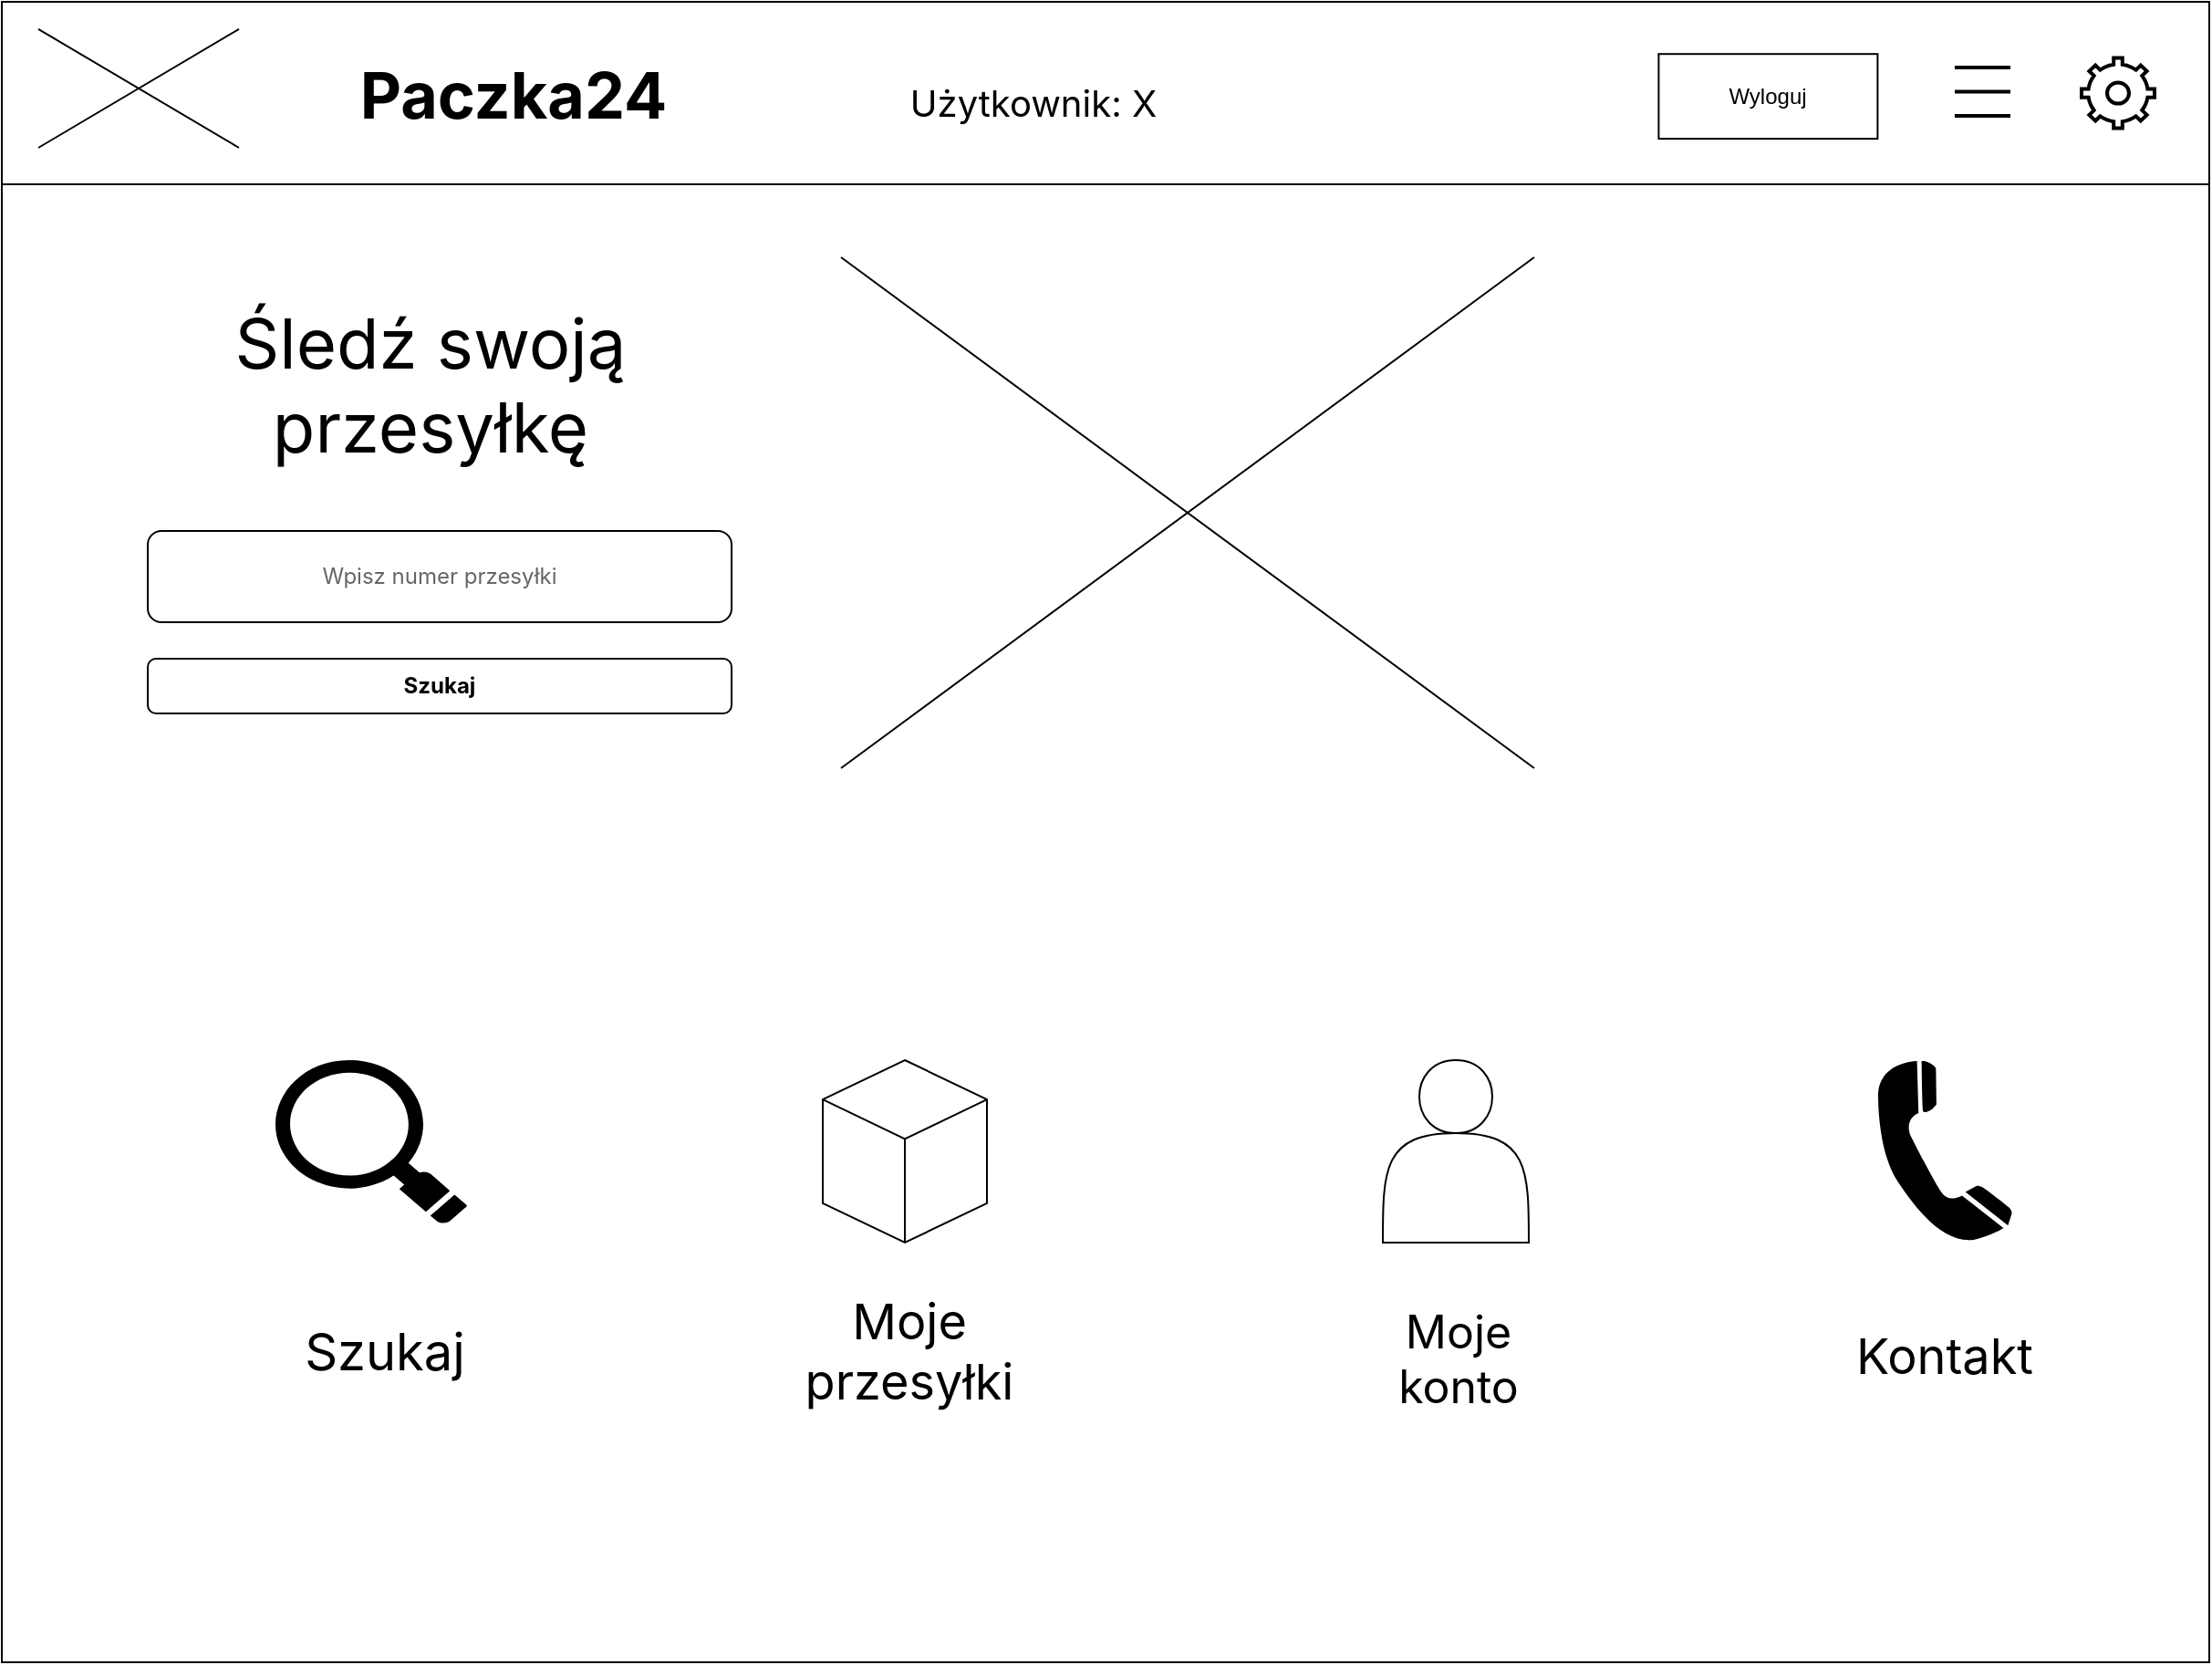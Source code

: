 <mxfile version="27.0.6">
  <diagram name="Strona-1" id="IvmJUWWYAiuel7kVuwOy">
    <mxGraphModel dx="2494" dy="1010" grid="1" gridSize="10" guides="1" tooltips="1" connect="1" arrows="1" fold="1" page="1" pageScale="1" pageWidth="827" pageHeight="1169" math="0" shadow="0">
      <root>
        <mxCell id="0" />
        <mxCell id="1" parent="0" />
        <mxCell id="Hhv75JIIoaya6a1i5xTG-1" value="" style="rounded=0;whiteSpace=wrap;html=1;" parent="1" vertex="1">
          <mxGeometry x="-10" y="70" width="1210" height="910" as="geometry" />
        </mxCell>
        <mxCell id="PN3j98BIjmgV5FSvL1AX-6" value="Paczka24" style="text;html=1;align=center;verticalAlign=middle;resizable=0;points=[];autosize=1;strokeColor=none;fillColor=none;fontStyle=1;fontSize=26;" parent="1" vertex="1">
          <mxGeometry x="190" y="90" width="110" height="40" as="geometry" />
        </mxCell>
        <mxCell id="PN3j98BIjmgV5FSvL1AX-7" value="" style="html=1;verticalLabelPosition=bottom;align=center;labelBackgroundColor=#ffffff;verticalAlign=top;strokeWidth=2;shadow=0;dashed=0;shape=mxgraph.ios7.icons.settings;" parent="1" vertex="1">
          <mxGeometry x="930" y="95" width="30" height="30" as="geometry" />
        </mxCell>
        <mxCell id="PN3j98BIjmgV5FSvL1AX-10" value="Użytkownik: X" style="text;html=1;align=center;verticalAlign=middle;resizable=0;points=[];autosize=1;strokeColor=none;fillColor=none;" parent="1" vertex="1">
          <mxGeometry x="400" y="96.4" width="100" height="30" as="geometry" />
        </mxCell>
        <mxCell id="PN3j98BIjmgV5FSvL1AX-14" value="" style="html=1;verticalLabelPosition=bottom;align=center;labelBackgroundColor=#ffffff;verticalAlign=top;strokeWidth=2;shadow=0;dashed=0;shape=mxgraph.ios7.icons.most_viewed;pointerEvents=1" parent="1" vertex="1">
          <mxGeometry x="870" y="98.6" width="28.2" height="22.8" as="geometry" />
        </mxCell>
        <mxCell id="8VmDItg4nQ9LfFQrZR_M-2" value="Wyloguj" style="rounded=0;whiteSpace=wrap;html=1;" parent="1" vertex="1">
          <mxGeometry x="750" y="96.4" width="90" height="25" as="geometry" />
        </mxCell>
        <mxCell id="L0t0Dum3Yr82zFUlzKBI-8" value="" style="shape=mxgraph.sysml.x;" parent="1" vertex="1">
          <mxGeometry x="50" y="87.1" width="90" height="52.9" as="geometry" />
        </mxCell>
        <mxCell id="Hhv75JIIoaya6a1i5xTG-3" value="" style="rounded=0;whiteSpace=wrap;html=1;" parent="1" vertex="1">
          <mxGeometry x="-10" y="70" width="1210" height="100" as="geometry" />
        </mxCell>
        <mxCell id="Hhv75JIIoaya6a1i5xTG-4" value="Paczka24" style="text;html=1;align=center;verticalAlign=middle;resizable=0;points=[];autosize=1;strokeColor=none;fillColor=none;fontStyle=1;fontSize=35;fontFamily=Inter;" parent="1" vertex="1">
          <mxGeometry x="175" y="90.01" width="190" height="60" as="geometry" />
        </mxCell>
        <mxCell id="Hhv75JIIoaya6a1i5xTG-5" value="" style="html=1;verticalLabelPosition=bottom;align=center;labelBackgroundColor=#ffffff;verticalAlign=top;strokeWidth=2;shadow=0;dashed=0;shape=mxgraph.ios7.icons.settings;" parent="1" vertex="1">
          <mxGeometry x="1130" y="100.73" width="40" height="38.55" as="geometry" />
        </mxCell>
        <mxCell id="Hhv75JIIoaya6a1i5xTG-6" value="Użytkownik: X" style="text;html=1;align=center;verticalAlign=middle;resizable=0;points=[];autosize=1;strokeColor=none;fillColor=none;fontSize=20;fontFamily=Inter;" parent="1" vertex="1">
          <mxGeometry x="475" y="105.05" width="160" height="40" as="geometry" />
        </mxCell>
        <mxCell id="Hhv75JIIoaya6a1i5xTG-7" value="" style="html=1;verticalLabelPosition=bottom;align=center;labelBackgroundColor=#ffffff;verticalAlign=top;strokeWidth=2;shadow=0;dashed=0;shape=mxgraph.ios7.icons.most_viewed;pointerEvents=1" parent="1" vertex="1">
          <mxGeometry x="1050" y="102.48" width="41" height="33.6" as="geometry" />
        </mxCell>
        <mxCell id="Hhv75JIIoaya6a1i5xTG-8" value="Wyloguj" style="rounded=0;whiteSpace=wrap;html=1;" parent="1" vertex="1">
          <mxGeometry x="898.2" y="98.6" width="120" height="46.45" as="geometry" />
        </mxCell>
        <mxCell id="Hhv75JIIoaya6a1i5xTG-9" value="" style="shape=mxgraph.sysml.x;" parent="1" vertex="1">
          <mxGeometry x="10" y="84.95" width="110" height="65.05" as="geometry" />
        </mxCell>
        <mxCell id="Hhv75JIIoaya6a1i5xTG-11" value="Śledź swoją &lt;br&gt;przesyłkę" style="text;html=1;align=center;verticalAlign=middle;whiteSpace=wrap;rounded=0;fontSize=38;fontFamily=Inter;" parent="1" vertex="1">
          <mxGeometry x="65" y="210" width="320" height="140" as="geometry" />
        </mxCell>
        <mxCell id="Hhv75JIIoaya6a1i5xTG-12" value="" style="shape=mxgraph.sysml.x;" parent="1" vertex="1">
          <mxGeometry x="450" y="210" width="380" height="280" as="geometry" />
        </mxCell>
        <mxCell id="Hhv75JIIoaya6a1i5xTG-13" value="Wpisz numer przesyłki" style="rounded=1;whiteSpace=wrap;html=1;align=center;textOpacity=60;fontFamily=Inter;" parent="1" vertex="1">
          <mxGeometry x="70" y="360" width="320" height="50" as="geometry" />
        </mxCell>
        <mxCell id="Hhv75JIIoaya6a1i5xTG-14" value="&lt;b&gt;Szukaj&lt;/b&gt;" style="rounded=1;whiteSpace=wrap;html=1;fontFamily=Inter;" parent="1" vertex="1">
          <mxGeometry x="70" y="430" width="320" height="30" as="geometry" />
        </mxCell>
        <mxCell id="Hhv75JIIoaya6a1i5xTG-16" value="" style="shadow=0;dashed=0;html=1;strokeColor=none;fillColor=#000000;labelPosition=center;verticalLabelPosition=bottom;verticalAlign=top;align=center;outlineConnect=0;shape=mxgraph.veeam.magnifying_glass;pointerEvents=1;" parent="1" vertex="1">
          <mxGeometry x="140" y="650" width="105" height="90" as="geometry" />
        </mxCell>
        <mxCell id="Hhv75JIIoaya6a1i5xTG-18" value="" style="html=1;whiteSpace=wrap;shape=isoCube2;backgroundOutline=1;isoAngle=15;" parent="1" vertex="1">
          <mxGeometry x="440" y="650" width="90" height="100" as="geometry" />
        </mxCell>
        <mxCell id="Hhv75JIIoaya6a1i5xTG-19" value="" style="shape=actor;whiteSpace=wrap;html=1;" parent="1" vertex="1">
          <mxGeometry x="747" y="650" width="80" height="100" as="geometry" />
        </mxCell>
        <mxCell id="Hhv75JIIoaya6a1i5xTG-20" value="Szukaj" style="text;html=1;align=center;verticalAlign=middle;whiteSpace=wrap;rounded=0;fontSize=28;fontFamily=Inter;" parent="1" vertex="1">
          <mxGeometry x="120" y="770" width="160" height="80" as="geometry" />
        </mxCell>
        <mxCell id="Hhv75JIIoaya6a1i5xTG-21" value="&lt;font style=&quot;font-size: 27px;&quot;&gt;Moje przesyłki&lt;/font&gt;" style="text;html=1;align=center;verticalAlign=middle;whiteSpace=wrap;rounded=0;fontSize=19;fontFamily=Inter;" parent="1" vertex="1">
          <mxGeometry x="450" y="792.5" width="75" height="35" as="geometry" />
        </mxCell>
        <mxCell id="Hhv75JIIoaya6a1i5xTG-22" value="Moje konto" style="text;html=1;align=center;verticalAlign=middle;whiteSpace=wrap;rounded=0;fontSize=25;fontFamily=Inter;" parent="1" vertex="1">
          <mxGeometry x="757" y="795" width="63" height="35" as="geometry" />
        </mxCell>
        <mxCell id="Hhv75JIIoaya6a1i5xTG-23" value="" style="shape=mxgraph.signs.tech.telephone_3;html=1;pointerEvents=1;fillColor=#000000;strokeColor=none;verticalLabelPosition=bottom;verticalAlign=top;align=center;" parent="1" vertex="1">
          <mxGeometry x="1018.2" y="650" width="74" height="101" as="geometry" />
        </mxCell>
        <mxCell id="Hhv75JIIoaya6a1i5xTG-24" value="&lt;font style=&quot;font-size: 27px;&quot;&gt;Kontakt&lt;/font&gt;" style="text;html=1;align=center;verticalAlign=middle;whiteSpace=wrap;rounded=0;fontFamily=Inter;" parent="1" vertex="1">
          <mxGeometry x="1025.2" y="797.5" width="60" height="30" as="geometry" />
        </mxCell>
      </root>
    </mxGraphModel>
  </diagram>
</mxfile>
